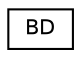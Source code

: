 digraph "Representación gráfica de la clase"
{
 // LATEX_PDF_SIZE
  edge [fontname="Helvetica",fontsize="10",labelfontname="Helvetica",labelfontsize="10"];
  node [fontname="Helvetica",fontsize="10",shape=record];
  rankdir="LR";
  Node0 [label="BD",height=0.2,width=0.4,color="black", fillcolor="white", style="filled",URL="$class_b_d.html",tooltip=" "];
}
